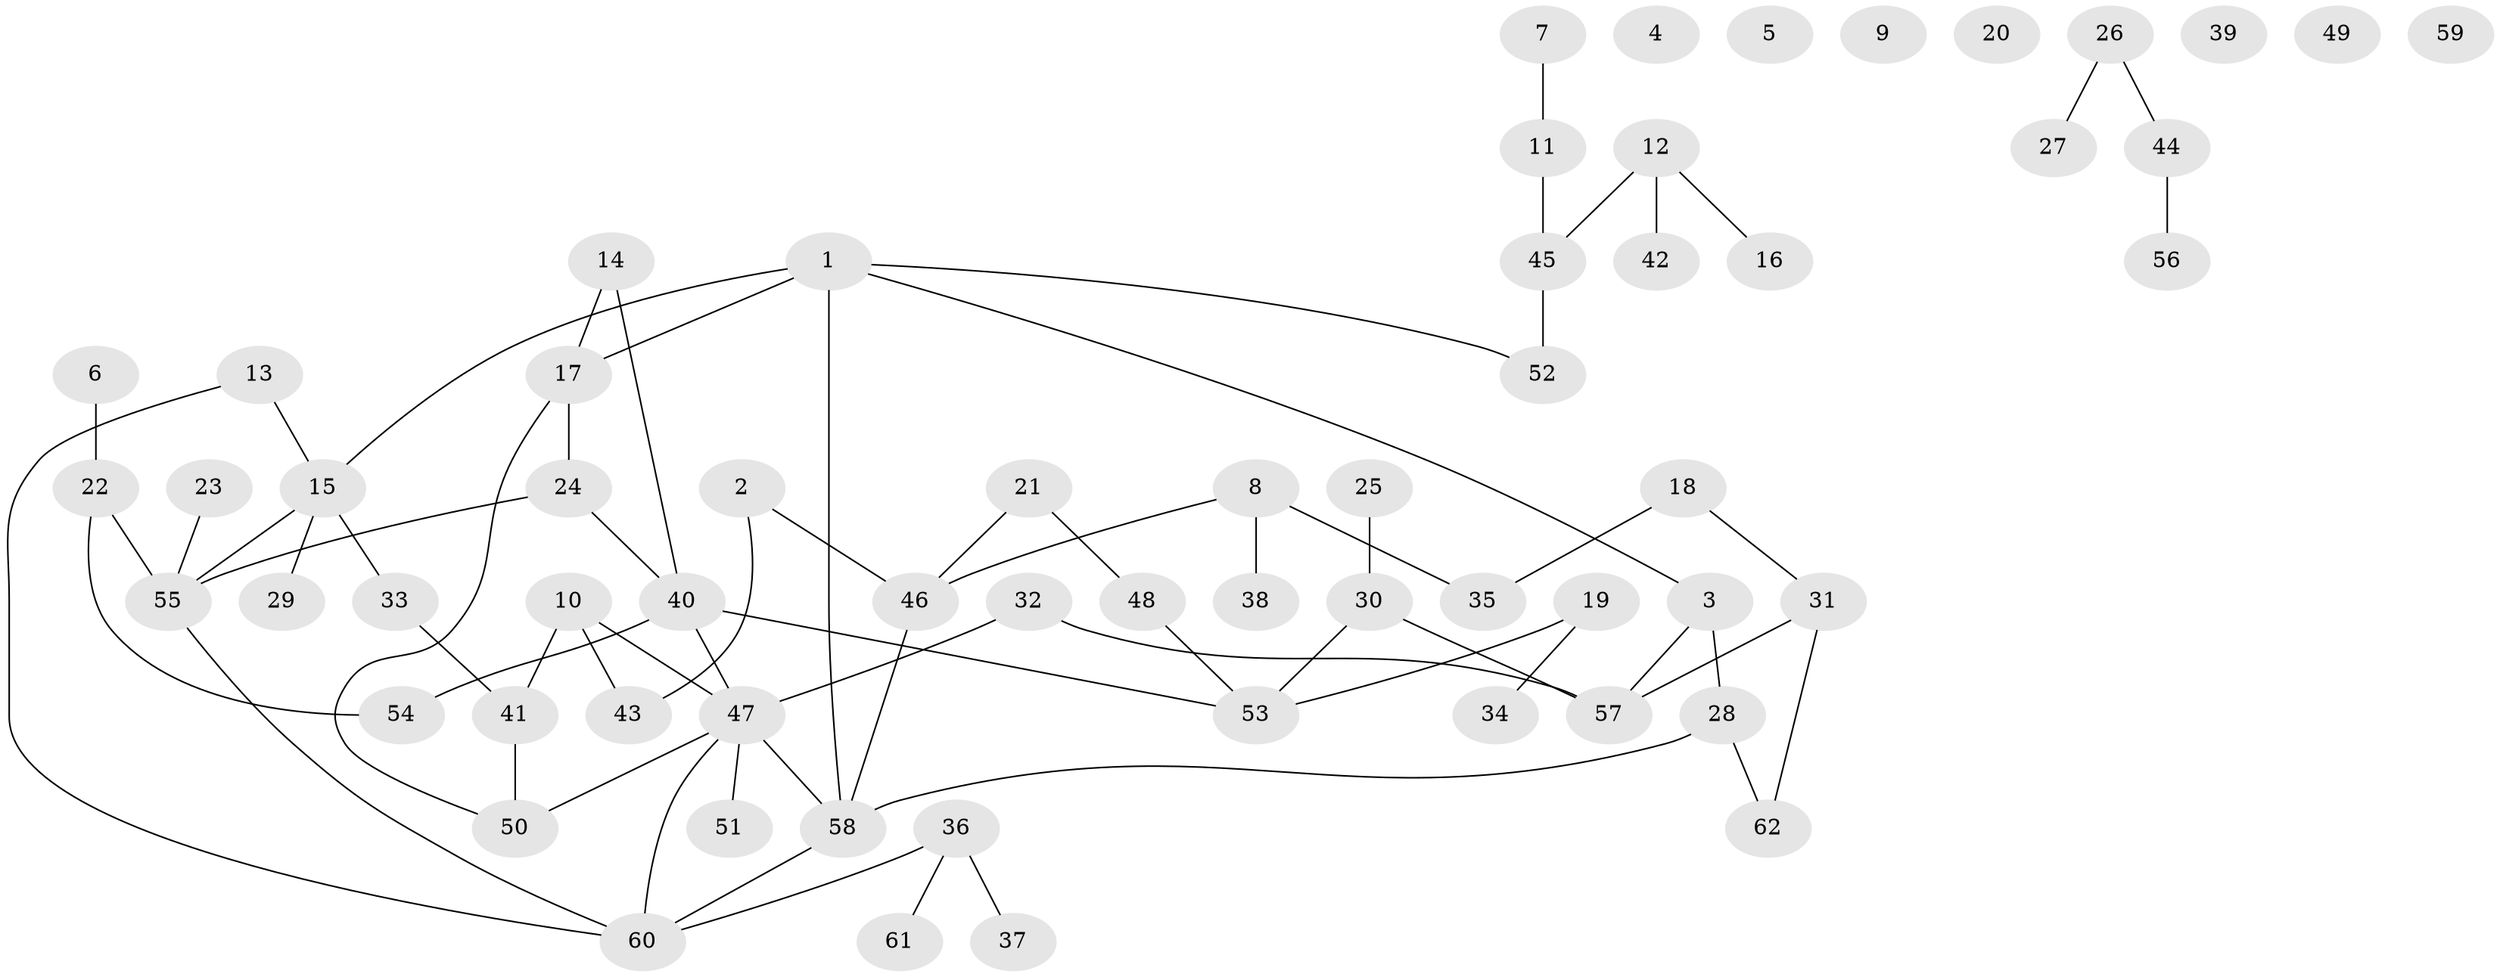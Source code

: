 // Generated by graph-tools (version 1.1) at 2025/33/03/09/25 02:33:58]
// undirected, 62 vertices, 70 edges
graph export_dot {
graph [start="1"]
  node [color=gray90,style=filled];
  1;
  2;
  3;
  4;
  5;
  6;
  7;
  8;
  9;
  10;
  11;
  12;
  13;
  14;
  15;
  16;
  17;
  18;
  19;
  20;
  21;
  22;
  23;
  24;
  25;
  26;
  27;
  28;
  29;
  30;
  31;
  32;
  33;
  34;
  35;
  36;
  37;
  38;
  39;
  40;
  41;
  42;
  43;
  44;
  45;
  46;
  47;
  48;
  49;
  50;
  51;
  52;
  53;
  54;
  55;
  56;
  57;
  58;
  59;
  60;
  61;
  62;
  1 -- 3;
  1 -- 15;
  1 -- 17;
  1 -- 52;
  1 -- 58;
  2 -- 43;
  2 -- 46;
  3 -- 28;
  3 -- 57;
  6 -- 22;
  7 -- 11;
  8 -- 35;
  8 -- 38;
  8 -- 46;
  10 -- 41;
  10 -- 43;
  10 -- 47;
  11 -- 45;
  12 -- 16;
  12 -- 42;
  12 -- 45;
  13 -- 15;
  13 -- 60;
  14 -- 17;
  14 -- 40;
  15 -- 29;
  15 -- 33;
  15 -- 55;
  17 -- 24;
  17 -- 50;
  18 -- 31;
  18 -- 35;
  19 -- 34;
  19 -- 53;
  21 -- 46;
  21 -- 48;
  22 -- 54;
  22 -- 55;
  23 -- 55;
  24 -- 40;
  24 -- 55;
  25 -- 30;
  26 -- 27;
  26 -- 44;
  28 -- 58;
  28 -- 62;
  30 -- 53;
  30 -- 57;
  31 -- 57;
  31 -- 62;
  32 -- 47;
  32 -- 57;
  33 -- 41;
  36 -- 37;
  36 -- 60;
  36 -- 61;
  40 -- 47;
  40 -- 53;
  40 -- 54;
  41 -- 50;
  44 -- 56;
  45 -- 52;
  46 -- 58;
  47 -- 50;
  47 -- 51;
  47 -- 58;
  47 -- 60;
  48 -- 53;
  55 -- 60;
  58 -- 60;
}
